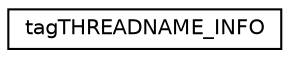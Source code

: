 digraph "Graphical Class Hierarchy"
{
 // INTERACTIVE_SVG=YES
 // LATEX_PDF_SIZE
  edge [fontname="Helvetica",fontsize="10",labelfontname="Helvetica",labelfontsize="10"];
  node [fontname="Helvetica",fontsize="10",shape=record];
  rankdir="LR";
  Node0 [label="tagTHREADNAME_INFO",height=0.2,width=0.4,color="black", fillcolor="white", style="filled",URL="$structtag_t_h_r_e_a_d_n_a_m_e___i_n_f_o.html",tooltip=" "];
}
